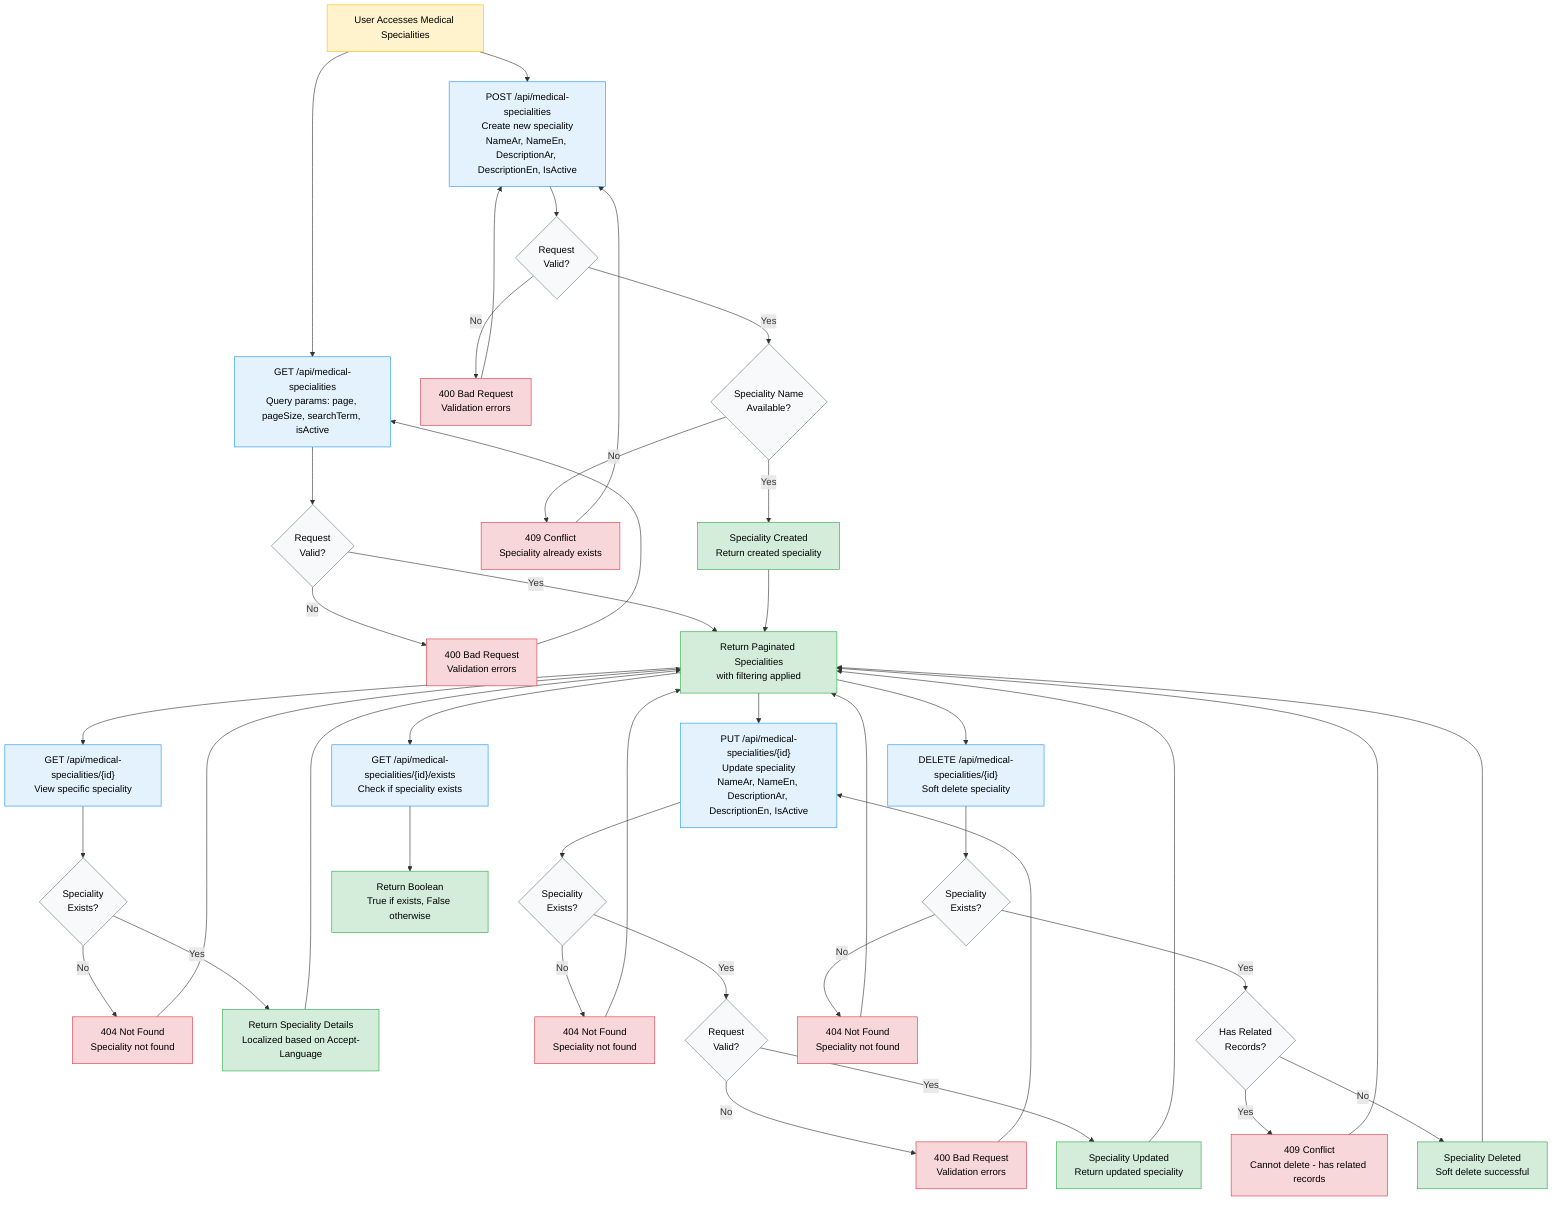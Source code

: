 graph TD
    A["User Accesses Medical Specialities"] --> B["GET /api/medical-specialities<br/>Query params: page, pageSize, searchTerm, isActive"]
    B --> C{Request<br/>Valid?}
    C -->|No| D["400 Bad Request<br/>Validation errors"]
    C -->|Yes| E["Return Paginated Specialities<br/>with filtering applied"]

    %% View Individual Speciality
    E --> F["GET /api/medical-specialities/{id}<br/>View specific speciality"]
    F --> G{Speciality<br/>Exists?}
    G -->|No| H["404 Not Found<br/>Speciality not found"]
    G -->|Yes| I["Return Speciality Details<br/>Localized based on Accept-Language"]

    %% Create New Speciality
    A --> J["POST /api/medical-specialities<br/>Create new speciality<br/>NameAr, NameEn, DescriptionAr, DescriptionEn, IsActive"]
    J --> K{Request<br/>Valid?}
    K -->|No| L["400 Bad Request<br/>Validation errors"]
    K -->|Yes| M{Speciality Name<br/>Available?}
    M -->|No| N["409 Conflict<br/>Speciality already exists"]
    M -->|Yes| O["Speciality Created<br/>Return created speciality"]

    %% Update Speciality
    E --> P["PUT /api/medical-specialities/{id}<br/>Update speciality<br/>NameAr, NameEn, DescriptionAr, DescriptionEn, IsActive"]
    P --> Q{Speciality<br/>Exists?}
    Q -->|No| R["404 Not Found<br/>Speciality not found"]
    Q -->|Yes| S{Request<br/>Valid?}
    S -->|No| T["400 Bad Request<br/>Validation errors"]
    S -->|Yes| U["Speciality Updated<br/>Return updated speciality"]

    %% Delete Speciality
    E --> V["DELETE /api/medical-specialities/{id}<br/>Soft delete speciality"]
    V --> W{Speciality<br/>Exists?}
    W -->|No| X["404 Not Found<br/>Speciality not found"]
    W -->|Yes| Y{Has Related<br/>Records?}
    Y -->|Yes| Z["409 Conflict<br/>Cannot delete - has related records"]
    Y -->|No| AA["Speciality Deleted<br/>Soft delete successful"]

    %% Check Existence
    E --> BB["GET /api/medical-specialities/{id}/exists<br/>Check if speciality exists"]
    BB --> CC["Return Boolean<br/>True if exists, False otherwise"]

    %% Error Handling & Navigation
    D --> B
    H --> E
    L --> J
    N --> J
    R --> E
    T --> P
    X --> E
    Z --> E

    %% Success Flows
    O --> E
    U --> E
    AA --> E
    I --> E

    %% Styling
    classDef success fill:#d4edda,stroke:#28a745,color:#000
    classDef error fill:#f8d7da,stroke:#dc3545,color:#000
    classDef process fill:#fff3cd,stroke:#ffc107,color:#000
    classDef endpoint fill:#e3f2fd,stroke:#2196f3,color:#000
    classDef decision fill:#f8f9fa,stroke:#6c757d,color:#000

    class E,I,O,U,AA,CC success
    class D,H,L,N,R,T,X,Z error
    class A process
    class B,F,J,P,V,BB endpoint
    class C,G,K,M,Q,S,W,Y decision